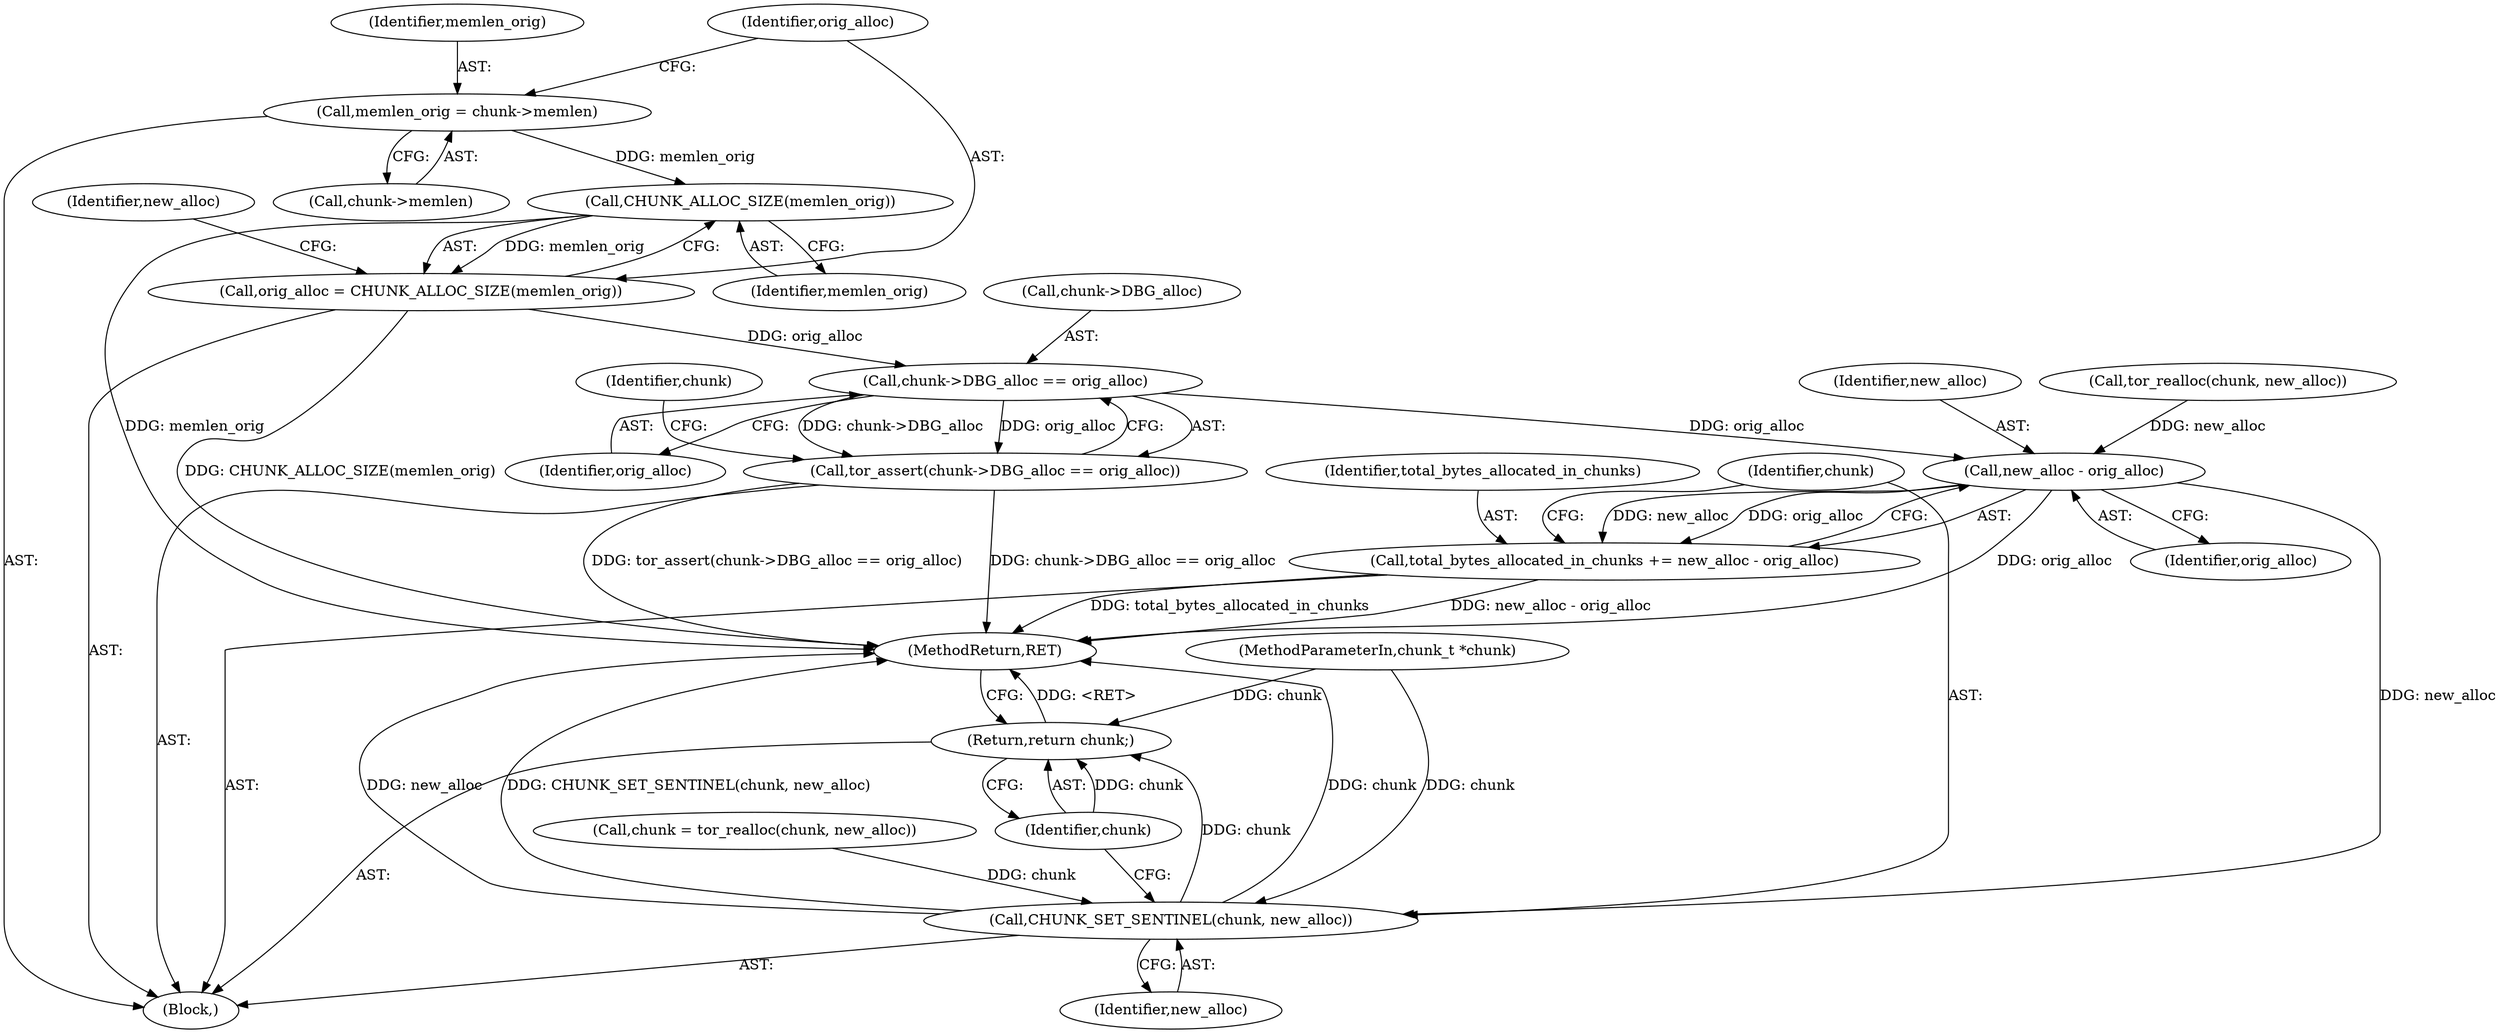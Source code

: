 digraph "0_tor_3cea86eb2fbb65949673eb4ba8ebb695c87a57ce@pointer" {
"1000106" [label="(Call,memlen_orig = chunk->memlen)"];
"1000114" [label="(Call,CHUNK_ALLOC_SIZE(memlen_orig))"];
"1000112" [label="(Call,orig_alloc = CHUNK_ALLOC_SIZE(memlen_orig))"];
"1000156" [label="(Call,chunk->DBG_alloc == orig_alloc)"];
"1000155" [label="(Call,tor_assert(chunk->DBG_alloc == orig_alloc))"];
"1000168" [label="(Call,new_alloc - orig_alloc)"];
"1000166" [label="(Call,total_bytes_allocated_in_chunks += new_alloc - orig_alloc)"];
"1000171" [label="(Call,CHUNK_SET_SENTINEL(chunk, new_alloc))"];
"1000174" [label="(Return,return chunk;)"];
"1000160" [label="(Identifier,orig_alloc)"];
"1000166" [label="(Call,total_bytes_allocated_in_chunks += new_alloc - orig_alloc)"];
"1000157" [label="(Call,chunk->DBG_alloc)"];
"1000138" [label="(Call,tor_realloc(chunk, new_alloc))"];
"1000103" [label="(Block,)"];
"1000156" [label="(Call,chunk->DBG_alloc == orig_alloc)"];
"1000163" [label="(Identifier,chunk)"];
"1000115" [label="(Identifier,memlen_orig)"];
"1000175" [label="(Identifier,chunk)"];
"1000155" [label="(Call,tor_assert(chunk->DBG_alloc == orig_alloc))"];
"1000176" [label="(MethodReturn,RET)"];
"1000108" [label="(Call,chunk->memlen)"];
"1000169" [label="(Identifier,new_alloc)"];
"1000136" [label="(Call,chunk = tor_realloc(chunk, new_alloc))"];
"1000107" [label="(Identifier,memlen_orig)"];
"1000170" [label="(Identifier,orig_alloc)"];
"1000168" [label="(Call,new_alloc - orig_alloc)"];
"1000167" [label="(Identifier,total_bytes_allocated_in_chunks)"];
"1000174" [label="(Return,return chunk;)"];
"1000172" [label="(Identifier,chunk)"];
"1000113" [label="(Identifier,orig_alloc)"];
"1000173" [label="(Identifier,new_alloc)"];
"1000112" [label="(Call,orig_alloc = CHUNK_ALLOC_SIZE(memlen_orig))"];
"1000114" [label="(Call,CHUNK_ALLOC_SIZE(memlen_orig))"];
"1000101" [label="(MethodParameterIn,chunk_t *chunk)"];
"1000106" [label="(Call,memlen_orig = chunk->memlen)"];
"1000118" [label="(Identifier,new_alloc)"];
"1000171" [label="(Call,CHUNK_SET_SENTINEL(chunk, new_alloc))"];
"1000106" -> "1000103"  [label="AST: "];
"1000106" -> "1000108"  [label="CFG: "];
"1000107" -> "1000106"  [label="AST: "];
"1000108" -> "1000106"  [label="AST: "];
"1000113" -> "1000106"  [label="CFG: "];
"1000106" -> "1000114"  [label="DDG: memlen_orig"];
"1000114" -> "1000112"  [label="AST: "];
"1000114" -> "1000115"  [label="CFG: "];
"1000115" -> "1000114"  [label="AST: "];
"1000112" -> "1000114"  [label="CFG: "];
"1000114" -> "1000176"  [label="DDG: memlen_orig"];
"1000114" -> "1000112"  [label="DDG: memlen_orig"];
"1000112" -> "1000103"  [label="AST: "];
"1000113" -> "1000112"  [label="AST: "];
"1000118" -> "1000112"  [label="CFG: "];
"1000112" -> "1000176"  [label="DDG: CHUNK_ALLOC_SIZE(memlen_orig)"];
"1000112" -> "1000156"  [label="DDG: orig_alloc"];
"1000156" -> "1000155"  [label="AST: "];
"1000156" -> "1000160"  [label="CFG: "];
"1000157" -> "1000156"  [label="AST: "];
"1000160" -> "1000156"  [label="AST: "];
"1000155" -> "1000156"  [label="CFG: "];
"1000156" -> "1000155"  [label="DDG: chunk->DBG_alloc"];
"1000156" -> "1000155"  [label="DDG: orig_alloc"];
"1000156" -> "1000168"  [label="DDG: orig_alloc"];
"1000155" -> "1000103"  [label="AST: "];
"1000163" -> "1000155"  [label="CFG: "];
"1000155" -> "1000176"  [label="DDG: tor_assert(chunk->DBG_alloc == orig_alloc)"];
"1000155" -> "1000176"  [label="DDG: chunk->DBG_alloc == orig_alloc"];
"1000168" -> "1000166"  [label="AST: "];
"1000168" -> "1000170"  [label="CFG: "];
"1000169" -> "1000168"  [label="AST: "];
"1000170" -> "1000168"  [label="AST: "];
"1000166" -> "1000168"  [label="CFG: "];
"1000168" -> "1000176"  [label="DDG: orig_alloc"];
"1000168" -> "1000166"  [label="DDG: new_alloc"];
"1000168" -> "1000166"  [label="DDG: orig_alloc"];
"1000138" -> "1000168"  [label="DDG: new_alloc"];
"1000168" -> "1000171"  [label="DDG: new_alloc"];
"1000166" -> "1000103"  [label="AST: "];
"1000167" -> "1000166"  [label="AST: "];
"1000172" -> "1000166"  [label="CFG: "];
"1000166" -> "1000176"  [label="DDG: new_alloc - orig_alloc"];
"1000166" -> "1000176"  [label="DDG: total_bytes_allocated_in_chunks"];
"1000171" -> "1000103"  [label="AST: "];
"1000171" -> "1000173"  [label="CFG: "];
"1000172" -> "1000171"  [label="AST: "];
"1000173" -> "1000171"  [label="AST: "];
"1000175" -> "1000171"  [label="CFG: "];
"1000171" -> "1000176"  [label="DDG: chunk"];
"1000171" -> "1000176"  [label="DDG: new_alloc"];
"1000171" -> "1000176"  [label="DDG: CHUNK_SET_SENTINEL(chunk, new_alloc)"];
"1000136" -> "1000171"  [label="DDG: chunk"];
"1000101" -> "1000171"  [label="DDG: chunk"];
"1000171" -> "1000174"  [label="DDG: chunk"];
"1000174" -> "1000103"  [label="AST: "];
"1000174" -> "1000175"  [label="CFG: "];
"1000175" -> "1000174"  [label="AST: "];
"1000176" -> "1000174"  [label="CFG: "];
"1000174" -> "1000176"  [label="DDG: <RET>"];
"1000175" -> "1000174"  [label="DDG: chunk"];
"1000101" -> "1000174"  [label="DDG: chunk"];
}
